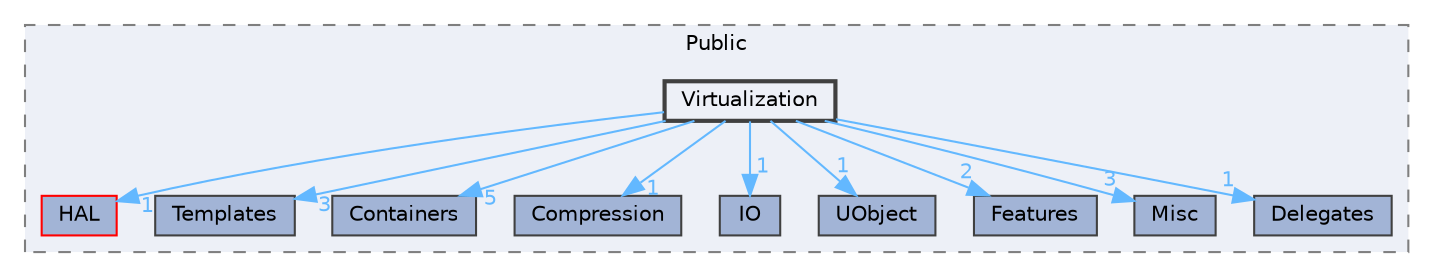 digraph "Virtualization"
{
 // INTERACTIVE_SVG=YES
 // LATEX_PDF_SIZE
  bgcolor="transparent";
  edge [fontname=Helvetica,fontsize=10,labelfontname=Helvetica,labelfontsize=10];
  node [fontname=Helvetica,fontsize=10,shape=box,height=0.2,width=0.4];
  compound=true
  subgraph clusterdir_ba49309ee78fabe0452662bc1a7ef37d {
    graph [ bgcolor="#edf0f7", pencolor="grey50", label="Public", fontname=Helvetica,fontsize=10 style="filled,dashed", URL="dir_ba49309ee78fabe0452662bc1a7ef37d.html",tooltip=""]
  dir_06b681a867cd45e91f64ca04156625cf [label="HAL", fillcolor="#a2b4d6", color="red", style="filled", URL="dir_06b681a867cd45e91f64ca04156625cf.html",tooltip=""];
  dir_d923b29e5793e4ca6ecf89bd6d2fe94d [label="Templates", fillcolor="#a2b4d6", color="grey25", style="filled", URL="dir_d923b29e5793e4ca6ecf89bd6d2fe94d.html",tooltip=""];
  dir_d6d4edf6ba84739b62e6fae684879a69 [label="Containers", fillcolor="#a2b4d6", color="grey25", style="filled", URL="dir_d6d4edf6ba84739b62e6fae684879a69.html",tooltip=""];
  dir_c4f461ceca7dce2b5f55ab3999b4eee0 [label="Compression", fillcolor="#a2b4d6", color="grey25", style="filled", URL="dir_c4f461ceca7dce2b5f55ab3999b4eee0.html",tooltip=""];
  dir_0c2f4c181c778ca137d016db61c3ffd6 [label="IO", fillcolor="#a2b4d6", color="grey25", style="filled", URL="dir_0c2f4c181c778ca137d016db61c3ffd6.html",tooltip=""];
  dir_2d932d80d33aabcfd2bb1405923ee501 [label="UObject", fillcolor="#a2b4d6", color="grey25", style="filled", URL="dir_2d932d80d33aabcfd2bb1405923ee501.html",tooltip=""];
  dir_62f09b8e1e6f3ef586ee436577226f09 [label="Features", fillcolor="#a2b4d6", color="grey25", style="filled", URL="dir_62f09b8e1e6f3ef586ee436577226f09.html",tooltip=""];
  dir_8d7b93d547498163f6da7ff79a1b5a4d [label="Misc", fillcolor="#a2b4d6", color="grey25", style="filled", URL="dir_8d7b93d547498163f6da7ff79a1b5a4d.html",tooltip=""];
  dir_a39d52dbb05fe3fcbf188fdc980a664a [label="Delegates", fillcolor="#a2b4d6", color="grey25", style="filled", URL="dir_a39d52dbb05fe3fcbf188fdc980a664a.html",tooltip=""];
  dir_5a359a648224c830aaf1d40f72348b51 [label="Virtualization", fillcolor="#edf0f7", color="grey25", style="filled,bold", URL="dir_5a359a648224c830aaf1d40f72348b51.html",tooltip=""];
  }
  dir_5a359a648224c830aaf1d40f72348b51->dir_06b681a867cd45e91f64ca04156625cf [headlabel="1", labeldistance=1.5 headhref="dir_001263_000461.html" href="dir_001263_000461.html" color="steelblue1" fontcolor="steelblue1"];
  dir_5a359a648224c830aaf1d40f72348b51->dir_0c2f4c181c778ca137d016db61c3ffd6 [headlabel="1", labeldistance=1.5 headhref="dir_001263_000535.html" href="dir_001263_000535.html" color="steelblue1" fontcolor="steelblue1"];
  dir_5a359a648224c830aaf1d40f72348b51->dir_2d932d80d33aabcfd2bb1405923ee501 [headlabel="1", labeldistance=1.5 headhref="dir_001263_001227.html" href="dir_001263_001227.html" color="steelblue1" fontcolor="steelblue1"];
  dir_5a359a648224c830aaf1d40f72348b51->dir_62f09b8e1e6f3ef586ee436577226f09 [headlabel="2", labeldistance=1.5 headhref="dir_001263_000396.html" href="dir_001263_000396.html" color="steelblue1" fontcolor="steelblue1"];
  dir_5a359a648224c830aaf1d40f72348b51->dir_8d7b93d547498163f6da7ff79a1b5a4d [headlabel="3", labeldistance=1.5 headhref="dir_001263_000649.html" href="dir_001263_000649.html" color="steelblue1" fontcolor="steelblue1"];
  dir_5a359a648224c830aaf1d40f72348b51->dir_a39d52dbb05fe3fcbf188fdc980a664a [headlabel="1", labeldistance=1.5 headhref="dir_001263_000308.html" href="dir_001263_000308.html" color="steelblue1" fontcolor="steelblue1"];
  dir_5a359a648224c830aaf1d40f72348b51->dir_c4f461ceca7dce2b5f55ab3999b4eee0 [headlabel="1", labeldistance=1.5 headhref="dir_001263_000235.html" href="dir_001263_000235.html" color="steelblue1" fontcolor="steelblue1"];
  dir_5a359a648224c830aaf1d40f72348b51->dir_d6d4edf6ba84739b62e6fae684879a69 [headlabel="5", labeldistance=1.5 headhref="dir_001263_000253.html" href="dir_001263_000253.html" color="steelblue1" fontcolor="steelblue1"];
  dir_5a359a648224c830aaf1d40f72348b51->dir_d923b29e5793e4ca6ecf89bd6d2fe94d [headlabel="3", labeldistance=1.5 headhref="dir_001263_001176.html" href="dir_001263_001176.html" color="steelblue1" fontcolor="steelblue1"];
}
